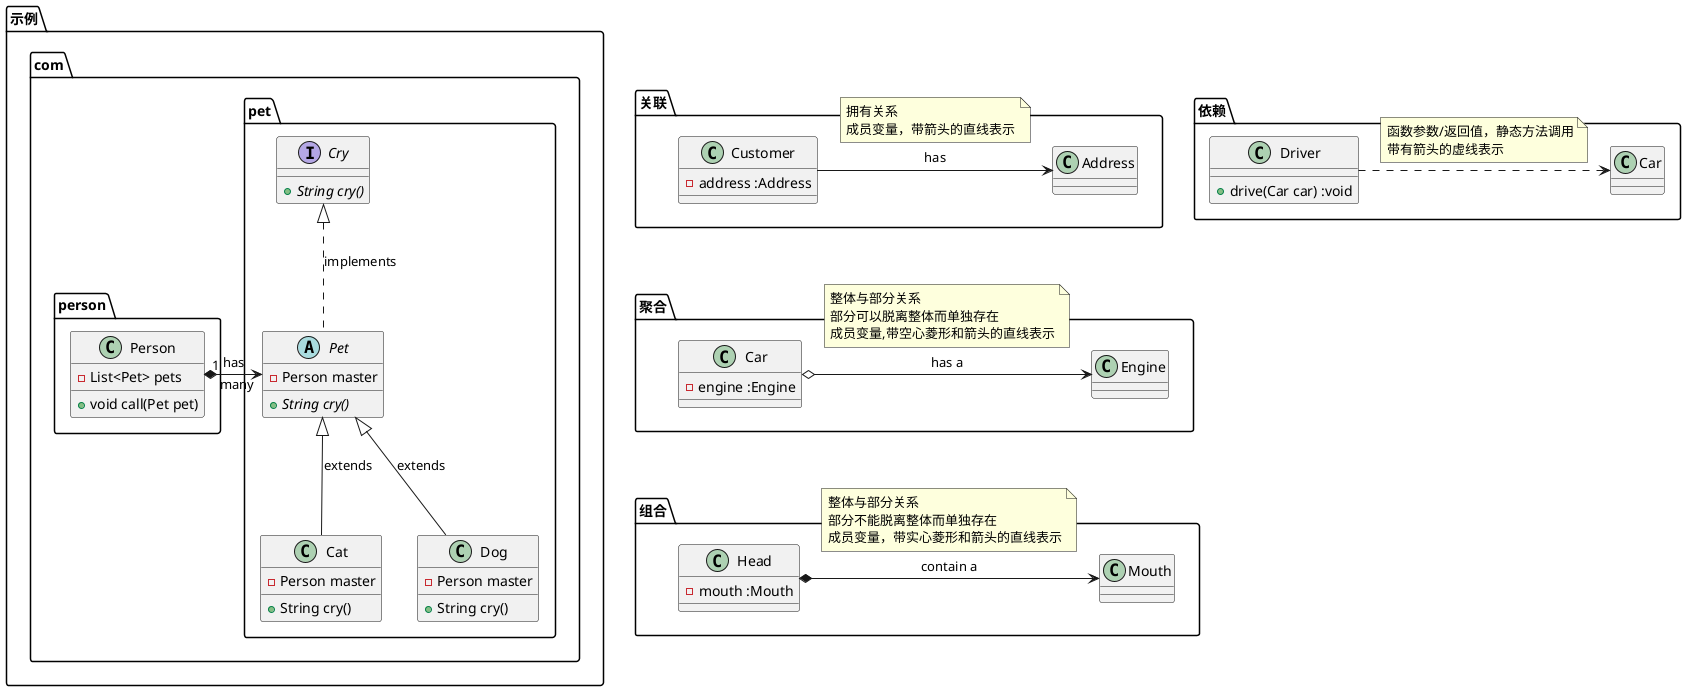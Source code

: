 @startuml
namespace 示例 {
  package com.pet {
    interface Cry {
        + {abstract} String cry()
    }
    abstract class Pet {
       - Person master
       + {abstract} String cry()
    }
    class Cat {
       - Person master
       + String cry()
    }
    class Dog {
       - Person master
       + String cry()
    }
    Cry <|.. Pet :implements
    Pet <|-- Cat :extends
    Pet <|-- Dog :extends
  }
  package com.person {
    class Person {
       - List<Pet> pets
       + void call(Pet pet)
    }
    Person "1" *-> "many" Pet :has
  }
}

namespace 关联 {
  class Customer {
    - address :Address
  }
  class Address
  Customer ->  Address :has
  note top on link
    拥有关系
    成员变量，带箭头的直线表示
  end note
}

namespace 聚合 {
  class Engine
  class Car {
    - engine :Engine
  }
  Car o-> Engine :has a
  note top on link
    整体与部分关系
    部分可以脱离整体而单独存在
    成员变量,带空心菱形和箭头的直线表示
  end note
}
关联 --[hidden] 聚合

namespace 组合 {
  class Head{
    - mouth :Mouth
  }
  class Mouth
  Head *-> Mouth :contain a
  note top on link
    整体与部分关系
    部分不能脱离整体而单独存在
    成员变量，带实心菱形和箭头的直线表示
  end note
}
聚合 --[hidden] 组合

namespace 依赖 {
  class Driver {
    + drive(Car car) :void
  }
  class Car
  Driver .> Car
  note top on link
    函数参数/返回值，静态方法调用
    带有箭头的虚线表示
  end note
}
@enduml
